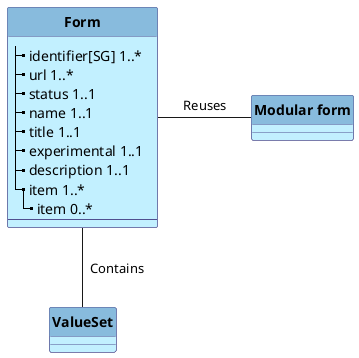 @startuml
'skinparam linetype ortho
skinparam linetype polyline
hide circle
hide stereotype

'!pragma layout smetana

skinparam class<<MD>> {
 BorderColor DarkSlateGray
 BackgroundColor WhiteSmoke
 HeaderBackgroundColor #909090
}

skinparam class<<TM>> {
 BorderColor #505090
 BackgroundColor APPLICATION
 HeaderBackgroundColor #8bd
}


class "**Form**" as F<<TM>> {
    |_ identifier[SG] 1..*   
    |_ url 1..*   
    |_ status 1..1
    |_ name 1..1
    |_ title 1..1
    |_ experimental 1..1    
    |_ description 1..1
    |_ item 1..*   
      |_ item 0..*  
    --
}


class "**Modular form**" as MF<<TM>> {
}
class "**ValueSet**" as VS<<TM>> {
}


F - MF : "  Reuses  "

'P -- C : "  obeys  "

'C -u[hidden]- X 

'ED -r[hidden]- C : "                   "

F -- VS : "  Contains  "


@enduml